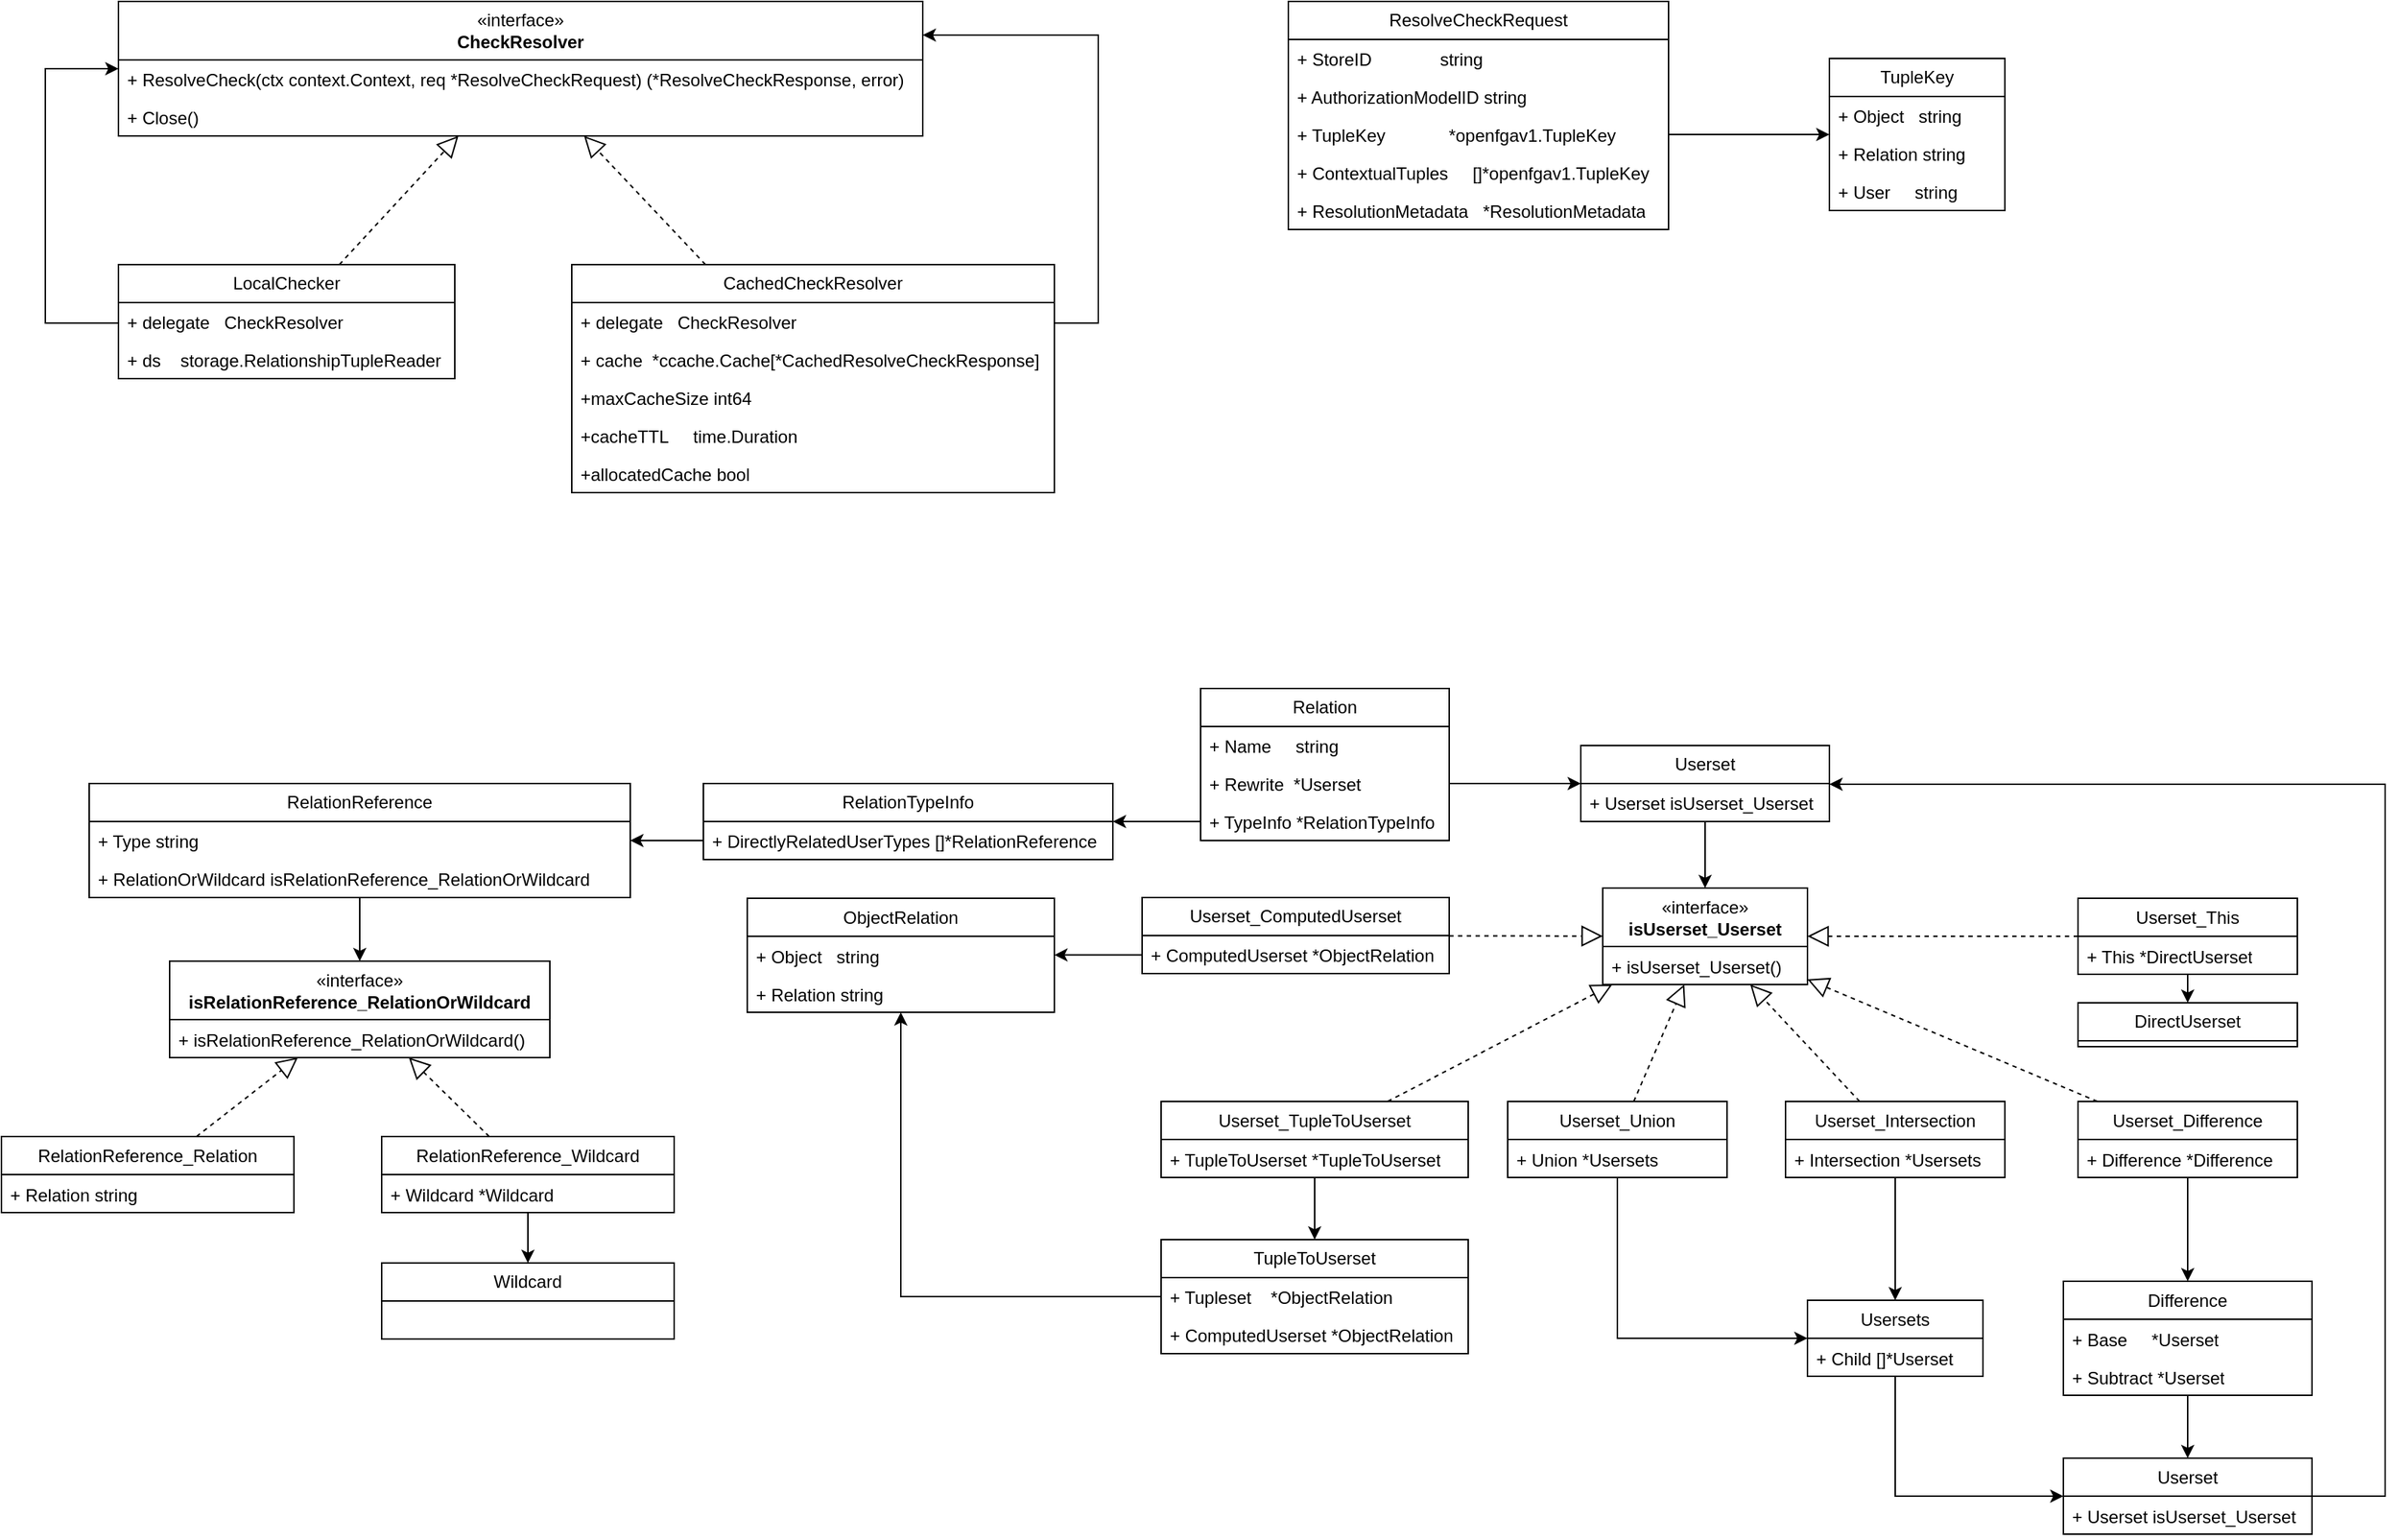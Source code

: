 <mxfile version="21.7.5" type="github">
  <diagram name="Page-1" id="kZ65POE5K6dgzyUbhQPx">
    <mxGraphModel dx="479" dy="837" grid="1" gridSize="10" guides="1" tooltips="1" connect="1" arrows="1" fold="1" page="1" pageScale="1" pageWidth="827" pageHeight="1169" math="0" shadow="0">
      <root>
        <mxCell id="0" />
        <mxCell id="1" parent="0" />
        <mxCell id="PHeh2I7yFkzRa-FVsE9Q-1" value="LocalChecker" style="swimlane;fontStyle=0;childLayout=stackLayout;horizontal=1;startSize=26;fillColor=none;horizontalStack=0;resizeParent=1;resizeParentMax=0;resizeLast=0;collapsible=1;marginBottom=0;whiteSpace=wrap;html=1;" parent="1" vertex="1">
          <mxGeometry x="920" y="390" width="230" height="78" as="geometry">
            <mxRectangle x="170" y="400" width="110" height="30" as="alternateBounds" />
          </mxGeometry>
        </mxCell>
        <mxCell id="PHeh2I7yFkzRa-FVsE9Q-2" value="+ delegate&amp;nbsp; &amp;nbsp;CheckResolver" style="text;strokeColor=none;fillColor=none;align=left;verticalAlign=top;spacingLeft=4;spacingRight=4;overflow=hidden;rotatable=0;points=[[0,0.5],[1,0.5]];portConstraint=eastwest;whiteSpace=wrap;html=1;" parent="PHeh2I7yFkzRa-FVsE9Q-1" vertex="1">
          <mxGeometry y="26" width="230" height="26" as="geometry" />
        </mxCell>
        <mxCell id="PHeh2I7yFkzRa-FVsE9Q-3" value="+ ds&amp;nbsp; &amp;nbsp; storage.RelationshipTupleReader" style="text;strokeColor=none;fillColor=none;align=left;verticalAlign=top;spacingLeft=4;spacingRight=4;overflow=hidden;rotatable=0;points=[[0,0.5],[1,0.5]];portConstraint=eastwest;whiteSpace=wrap;html=1;" parent="PHeh2I7yFkzRa-FVsE9Q-1" vertex="1">
          <mxGeometry y="52" width="230" height="26" as="geometry" />
        </mxCell>
        <mxCell id="PHeh2I7yFkzRa-FVsE9Q-6" value="&lt;div&gt;«interface»&lt;/div&gt;&lt;div&gt;&lt;b&gt;CheckResolver&lt;/b&gt;&lt;/div&gt;" style="swimlane;fontStyle=0;childLayout=stackLayout;horizontal=1;startSize=40;fillColor=none;horizontalStack=0;resizeParent=1;resizeParentMax=0;resizeLast=0;collapsible=1;marginBottom=0;whiteSpace=wrap;html=1;" parent="1" vertex="1">
          <mxGeometry x="920" y="210" width="550" height="92" as="geometry" />
        </mxCell>
        <mxCell id="PHeh2I7yFkzRa-FVsE9Q-7" value="+ ResolveCheck(ctx context.Context, req *ResolveCheckRequest) (*ResolveCheckResponse, error)" style="text;strokeColor=none;fillColor=none;align=left;verticalAlign=top;spacingLeft=4;spacingRight=4;overflow=hidden;rotatable=0;points=[[0,0.5],[1,0.5]];portConstraint=eastwest;whiteSpace=wrap;html=1;" parent="PHeh2I7yFkzRa-FVsE9Q-6" vertex="1">
          <mxGeometry y="40" width="550" height="26" as="geometry" />
        </mxCell>
        <mxCell id="PHeh2I7yFkzRa-FVsE9Q-10" value="+ Close()" style="text;strokeColor=none;fillColor=none;align=left;verticalAlign=top;spacingLeft=4;spacingRight=4;overflow=hidden;rotatable=0;points=[[0,0.5],[1,0.5]];portConstraint=eastwest;whiteSpace=wrap;html=1;" parent="PHeh2I7yFkzRa-FVsE9Q-6" vertex="1">
          <mxGeometry y="66" width="550" height="26" as="geometry" />
        </mxCell>
        <mxCell id="PHeh2I7yFkzRa-FVsE9Q-11" style="rounded=0;orthogonalLoop=1;jettySize=auto;html=1;edgeStyle=orthogonalEdgeStyle;" parent="1" source="PHeh2I7yFkzRa-FVsE9Q-2" target="PHeh2I7yFkzRa-FVsE9Q-6" edge="1">
          <mxGeometry relative="1" as="geometry">
            <Array as="points">
              <mxPoint x="870" y="430" />
              <mxPoint x="870" y="256" />
            </Array>
          </mxGeometry>
        </mxCell>
        <mxCell id="PHeh2I7yFkzRa-FVsE9Q-12" value="" style="endArrow=block;dashed=1;endFill=0;endSize=12;html=1;rounded=0;labelBackgroundColor=default;strokeColor=default;fontFamily=Helvetica;fontSize=11;fontColor=default;shape=connector;" parent="1" source="PHeh2I7yFkzRa-FVsE9Q-1" target="PHeh2I7yFkzRa-FVsE9Q-6" edge="1">
          <mxGeometry width="160" relative="1" as="geometry">
            <mxPoint x="1000" y="540" as="sourcePoint" />
            <mxPoint x="1160" y="540" as="targetPoint" />
          </mxGeometry>
        </mxCell>
        <mxCell id="PHeh2I7yFkzRa-FVsE9Q-13" value="CachedCheckResolver" style="swimlane;fontStyle=0;childLayout=stackLayout;horizontal=1;startSize=26;fillColor=none;horizontalStack=0;resizeParent=1;resizeParentMax=0;resizeLast=0;collapsible=1;marginBottom=0;whiteSpace=wrap;html=1;" parent="1" vertex="1">
          <mxGeometry x="1230" y="390" width="330" height="156" as="geometry">
            <mxRectangle x="170" y="400" width="110" height="30" as="alternateBounds" />
          </mxGeometry>
        </mxCell>
        <mxCell id="PHeh2I7yFkzRa-FVsE9Q-14" value="+ delegate&amp;nbsp; &amp;nbsp;CheckResolver" style="text;strokeColor=none;fillColor=none;align=left;verticalAlign=top;spacingLeft=4;spacingRight=4;overflow=hidden;rotatable=0;points=[[0,0.5],[1,0.5]];portConstraint=eastwest;whiteSpace=wrap;html=1;" parent="PHeh2I7yFkzRa-FVsE9Q-13" vertex="1">
          <mxGeometry y="26" width="330" height="26" as="geometry" />
        </mxCell>
        <mxCell id="PHeh2I7yFkzRa-FVsE9Q-15" value="+ cache&amp;nbsp; *ccache.Cache[*CachedResolveCheckResponse]" style="text;strokeColor=none;fillColor=none;align=left;verticalAlign=top;spacingLeft=4;spacingRight=4;overflow=hidden;rotatable=0;points=[[0,0.5],[1,0.5]];portConstraint=eastwest;whiteSpace=wrap;html=1;" parent="PHeh2I7yFkzRa-FVsE9Q-13" vertex="1">
          <mxGeometry y="52" width="330" height="26" as="geometry" />
        </mxCell>
        <mxCell id="PHeh2I7yFkzRa-FVsE9Q-16" value="+maxCacheSize int64" style="text;strokeColor=none;fillColor=none;align=left;verticalAlign=top;spacingLeft=4;spacingRight=4;overflow=hidden;rotatable=0;points=[[0,0.5],[1,0.5]];portConstraint=eastwest;whiteSpace=wrap;html=1;" parent="PHeh2I7yFkzRa-FVsE9Q-13" vertex="1">
          <mxGeometry y="78" width="330" height="26" as="geometry" />
        </mxCell>
        <mxCell id="PHeh2I7yFkzRa-FVsE9Q-18" value="+cacheTTL&amp;nbsp; &amp;nbsp; &amp;nbsp;time.Duration" style="text;strokeColor=none;fillColor=none;align=left;verticalAlign=top;spacingLeft=4;spacingRight=4;overflow=hidden;rotatable=0;points=[[0,0.5],[1,0.5]];portConstraint=eastwest;whiteSpace=wrap;html=1;" parent="PHeh2I7yFkzRa-FVsE9Q-13" vertex="1">
          <mxGeometry y="104" width="330" height="26" as="geometry" />
        </mxCell>
        <mxCell id="PHeh2I7yFkzRa-FVsE9Q-19" value="+allocatedCache bool" style="text;strokeColor=none;fillColor=none;align=left;verticalAlign=top;spacingLeft=4;spacingRight=4;overflow=hidden;rotatable=0;points=[[0,0.5],[1,0.5]];portConstraint=eastwest;whiteSpace=wrap;html=1;" parent="PHeh2I7yFkzRa-FVsE9Q-13" vertex="1">
          <mxGeometry y="130" width="330" height="26" as="geometry" />
        </mxCell>
        <mxCell id="PHeh2I7yFkzRa-FVsE9Q-20" value="ResolveCheckRequest" style="swimlane;fontStyle=0;childLayout=stackLayout;horizontal=1;startSize=26;fillColor=none;horizontalStack=0;resizeParent=1;resizeParentMax=0;resizeLast=0;collapsible=1;marginBottom=0;whiteSpace=wrap;html=1;" parent="1" vertex="1">
          <mxGeometry x="1720" y="210" width="260" height="156" as="geometry">
            <mxRectangle x="170" y="400" width="110" height="30" as="alternateBounds" />
          </mxGeometry>
        </mxCell>
        <mxCell id="PHeh2I7yFkzRa-FVsE9Q-21" value="+ StoreID&amp;nbsp; &amp;nbsp; &amp;nbsp; &amp;nbsp; &amp;nbsp; &amp;nbsp; &amp;nbsp; string" style="text;strokeColor=none;fillColor=none;align=left;verticalAlign=top;spacingLeft=4;spacingRight=4;overflow=hidden;rotatable=0;points=[[0,0.5],[1,0.5]];portConstraint=eastwest;whiteSpace=wrap;html=1;" parent="PHeh2I7yFkzRa-FVsE9Q-20" vertex="1">
          <mxGeometry y="26" width="260" height="26" as="geometry" />
        </mxCell>
        <mxCell id="PHeh2I7yFkzRa-FVsE9Q-22" value="+ AuthorizationModelID string" style="text;strokeColor=none;fillColor=none;align=left;verticalAlign=top;spacingLeft=4;spacingRight=4;overflow=hidden;rotatable=0;points=[[0,0.5],[1,0.5]];portConstraint=eastwest;whiteSpace=wrap;html=1;" parent="PHeh2I7yFkzRa-FVsE9Q-20" vertex="1">
          <mxGeometry y="52" width="260" height="26" as="geometry" />
        </mxCell>
        <mxCell id="PHeh2I7yFkzRa-FVsE9Q-23" value="+ TupleKey&amp;nbsp; &amp;nbsp; &amp;nbsp; &amp;nbsp; &amp;nbsp; &amp;nbsp; &amp;nbsp;*openfgav1.TupleKey" style="text;strokeColor=none;fillColor=none;align=left;verticalAlign=top;spacingLeft=4;spacingRight=4;overflow=hidden;rotatable=0;points=[[0,0.5],[1,0.5]];portConstraint=eastwest;whiteSpace=wrap;html=1;" parent="PHeh2I7yFkzRa-FVsE9Q-20" vertex="1">
          <mxGeometry y="78" width="260" height="26" as="geometry" />
        </mxCell>
        <mxCell id="PHeh2I7yFkzRa-FVsE9Q-24" value="+&amp;nbsp;ContextualTuples&amp;nbsp; &amp;nbsp; &amp;nbsp;[]*openfgav1.TupleKey" style="text;strokeColor=none;fillColor=none;align=left;verticalAlign=top;spacingLeft=4;spacingRight=4;overflow=hidden;rotatable=0;points=[[0,0.5],[1,0.5]];portConstraint=eastwest;whiteSpace=wrap;html=1;" parent="PHeh2I7yFkzRa-FVsE9Q-20" vertex="1">
          <mxGeometry y="104" width="260" height="26" as="geometry" />
        </mxCell>
        <mxCell id="PHeh2I7yFkzRa-FVsE9Q-25" value="+&amp;nbsp;ResolutionMetadata&amp;nbsp; &amp;nbsp;*ResolutionMetadata" style="text;strokeColor=none;fillColor=none;align=left;verticalAlign=top;spacingLeft=4;spacingRight=4;overflow=hidden;rotatable=0;points=[[0,0.5],[1,0.5]];portConstraint=eastwest;whiteSpace=wrap;html=1;" parent="PHeh2I7yFkzRa-FVsE9Q-20" vertex="1">
          <mxGeometry y="130" width="260" height="26" as="geometry" />
        </mxCell>
        <mxCell id="PHeh2I7yFkzRa-FVsE9Q-26" value="TupleKey" style="swimlane;fontStyle=0;childLayout=stackLayout;horizontal=1;startSize=26;fillColor=none;horizontalStack=0;resizeParent=1;resizeParentMax=0;resizeLast=0;collapsible=1;marginBottom=0;whiteSpace=wrap;html=1;" parent="1" vertex="1">
          <mxGeometry x="2090" y="249" width="120" height="104" as="geometry">
            <mxRectangle x="170" y="400" width="110" height="30" as="alternateBounds" />
          </mxGeometry>
        </mxCell>
        <mxCell id="PHeh2I7yFkzRa-FVsE9Q-27" value="+ Object&amp;nbsp; &amp;nbsp;string" style="text;strokeColor=none;fillColor=none;align=left;verticalAlign=top;spacingLeft=4;spacingRight=4;overflow=hidden;rotatable=0;points=[[0,0.5],[1,0.5]];portConstraint=eastwest;whiteSpace=wrap;html=1;" parent="PHeh2I7yFkzRa-FVsE9Q-26" vertex="1">
          <mxGeometry y="26" width="120" height="26" as="geometry" />
        </mxCell>
        <mxCell id="PHeh2I7yFkzRa-FVsE9Q-28" value="+ Relation string" style="text;strokeColor=none;fillColor=none;align=left;verticalAlign=top;spacingLeft=4;spacingRight=4;overflow=hidden;rotatable=0;points=[[0,0.5],[1,0.5]];portConstraint=eastwest;whiteSpace=wrap;html=1;" parent="PHeh2I7yFkzRa-FVsE9Q-26" vertex="1">
          <mxGeometry y="52" width="120" height="26" as="geometry" />
        </mxCell>
        <mxCell id="PHeh2I7yFkzRa-FVsE9Q-29" value="+ User&amp;nbsp; &amp;nbsp; &amp;nbsp;string" style="text;strokeColor=none;fillColor=none;align=left;verticalAlign=top;spacingLeft=4;spacingRight=4;overflow=hidden;rotatable=0;points=[[0,0.5],[1,0.5]];portConstraint=eastwest;whiteSpace=wrap;html=1;" parent="PHeh2I7yFkzRa-FVsE9Q-26" vertex="1">
          <mxGeometry y="78" width="120" height="26" as="geometry" />
        </mxCell>
        <mxCell id="PHeh2I7yFkzRa-FVsE9Q-32" style="edgeStyle=none;shape=connector;rounded=0;orthogonalLoop=1;jettySize=auto;html=1;labelBackgroundColor=default;strokeColor=default;fontFamily=Helvetica;fontSize=11;fontColor=default;endArrow=classic;" parent="1" source="PHeh2I7yFkzRa-FVsE9Q-23" target="PHeh2I7yFkzRa-FVsE9Q-26" edge="1">
          <mxGeometry relative="1" as="geometry" />
        </mxCell>
        <mxCell id="PHeh2I7yFkzRa-FVsE9Q-33" value="" style="endArrow=block;dashed=1;endFill=0;endSize=12;html=1;rounded=0;labelBackgroundColor=default;strokeColor=default;fontFamily=Helvetica;fontSize=11;fontColor=default;shape=connector;" parent="1" source="PHeh2I7yFkzRa-FVsE9Q-13" target="PHeh2I7yFkzRa-FVsE9Q-6" edge="1">
          <mxGeometry width="160" relative="1" as="geometry">
            <mxPoint x="1205" y="400" as="sourcePoint" />
            <mxPoint x="1205" y="312" as="targetPoint" />
          </mxGeometry>
        </mxCell>
        <mxCell id="PHeh2I7yFkzRa-FVsE9Q-34" style="rounded=0;orthogonalLoop=1;jettySize=auto;html=1;entryX=1;entryY=0.25;entryDx=0;entryDy=0;edgeStyle=orthogonalEdgeStyle;" parent="1" source="PHeh2I7yFkzRa-FVsE9Q-14" target="PHeh2I7yFkzRa-FVsE9Q-6" edge="1">
          <mxGeometry relative="1" as="geometry">
            <mxPoint x="930" y="440" as="sourcePoint" />
            <mxPoint x="930" y="266" as="targetPoint" />
            <Array as="points">
              <mxPoint x="1590" y="430" />
              <mxPoint x="1590" y="233" />
            </Array>
          </mxGeometry>
        </mxCell>
        <mxCell id="PHeh2I7yFkzRa-FVsE9Q-35" value="Relation" style="swimlane;fontStyle=0;childLayout=stackLayout;horizontal=1;startSize=26;fillColor=none;horizontalStack=0;resizeParent=1;resizeParentMax=0;resizeLast=0;collapsible=1;marginBottom=0;whiteSpace=wrap;html=1;" parent="1" vertex="1">
          <mxGeometry x="1660" y="680" width="170" height="104" as="geometry">
            <mxRectangle x="170" y="400" width="110" height="30" as="alternateBounds" />
          </mxGeometry>
        </mxCell>
        <mxCell id="PHeh2I7yFkzRa-FVsE9Q-36" value="+ Name&amp;nbsp; &amp;nbsp; &amp;nbsp;string" style="text;strokeColor=none;fillColor=none;align=left;verticalAlign=top;spacingLeft=4;spacingRight=4;overflow=hidden;rotatable=0;points=[[0,0.5],[1,0.5]];portConstraint=eastwest;whiteSpace=wrap;html=1;" parent="PHeh2I7yFkzRa-FVsE9Q-35" vertex="1">
          <mxGeometry y="26" width="170" height="26" as="geometry" />
        </mxCell>
        <mxCell id="PHeh2I7yFkzRa-FVsE9Q-37" value="+ Rewrite&amp;nbsp; *Userset" style="text;strokeColor=none;fillColor=none;align=left;verticalAlign=top;spacingLeft=4;spacingRight=4;overflow=hidden;rotatable=0;points=[[0,0.5],[1,0.5]];portConstraint=eastwest;whiteSpace=wrap;html=1;" parent="PHeh2I7yFkzRa-FVsE9Q-35" vertex="1">
          <mxGeometry y="52" width="170" height="26" as="geometry" />
        </mxCell>
        <mxCell id="PHeh2I7yFkzRa-FVsE9Q-38" value="+ TypeInfo *RelationTypeInfo" style="text;strokeColor=none;fillColor=none;align=left;verticalAlign=top;spacingLeft=4;spacingRight=4;overflow=hidden;rotatable=0;points=[[0,0.5],[1,0.5]];portConstraint=eastwest;whiteSpace=wrap;html=1;" parent="PHeh2I7yFkzRa-FVsE9Q-35" vertex="1">
          <mxGeometry y="78" width="170" height="26" as="geometry" />
        </mxCell>
        <mxCell id="PHeh2I7yFkzRa-FVsE9Q-41" value="Userset" style="swimlane;fontStyle=0;childLayout=stackLayout;horizontal=1;startSize=26;fillColor=none;horizontalStack=0;resizeParent=1;resizeParentMax=0;resizeLast=0;collapsible=1;marginBottom=0;whiteSpace=wrap;html=1;" parent="1" vertex="1">
          <mxGeometry x="1920" y="719" width="170" height="52" as="geometry">
            <mxRectangle x="170" y="400" width="110" height="30" as="alternateBounds" />
          </mxGeometry>
        </mxCell>
        <mxCell id="PHeh2I7yFkzRa-FVsE9Q-42" value="+ Userset isUserset_Userset" style="text;strokeColor=none;fillColor=none;align=left;verticalAlign=top;spacingLeft=4;spacingRight=4;overflow=hidden;rotatable=0;points=[[0,0.5],[1,0.5]];portConstraint=eastwest;whiteSpace=wrap;html=1;" parent="PHeh2I7yFkzRa-FVsE9Q-41" vertex="1">
          <mxGeometry y="26" width="170" height="26" as="geometry" />
        </mxCell>
        <mxCell id="PHeh2I7yFkzRa-FVsE9Q-45" value="&lt;div&gt;«interface»&lt;/div&gt;&lt;div&gt;&lt;b&gt;isUserset_Userset&lt;/b&gt;&lt;br&gt;&lt;/div&gt;" style="swimlane;fontStyle=0;childLayout=stackLayout;horizontal=1;startSize=40;fillColor=none;horizontalStack=0;resizeParent=1;resizeParentMax=0;resizeLast=0;collapsible=1;marginBottom=0;whiteSpace=wrap;html=1;" parent="1" vertex="1">
          <mxGeometry x="1935" y="816.5" width="140" height="66" as="geometry" />
        </mxCell>
        <mxCell id="PHeh2I7yFkzRa-FVsE9Q-46" value="+ isUserset_Userset()" style="text;strokeColor=none;fillColor=none;align=left;verticalAlign=top;spacingLeft=4;spacingRight=4;overflow=hidden;rotatable=0;points=[[0,0.5],[1,0.5]];portConstraint=eastwest;whiteSpace=wrap;html=1;" parent="PHeh2I7yFkzRa-FVsE9Q-45" vertex="1">
          <mxGeometry y="40" width="140" height="26" as="geometry" />
        </mxCell>
        <mxCell id="PHeh2I7yFkzRa-FVsE9Q-48" style="edgeStyle=none;shape=connector;rounded=0;orthogonalLoop=1;jettySize=auto;html=1;labelBackgroundColor=default;strokeColor=default;fontFamily=Helvetica;fontSize=11;fontColor=default;endArrow=classic;" parent="1" source="PHeh2I7yFkzRa-FVsE9Q-42" target="PHeh2I7yFkzRa-FVsE9Q-45" edge="1">
          <mxGeometry relative="1" as="geometry" />
        </mxCell>
        <mxCell id="PHeh2I7yFkzRa-FVsE9Q-49" value="RelationTypeInfo" style="swimlane;fontStyle=0;childLayout=stackLayout;horizontal=1;startSize=26;fillColor=none;horizontalStack=0;resizeParent=1;resizeParentMax=0;resizeLast=0;collapsible=1;marginBottom=0;whiteSpace=wrap;html=1;" parent="1" vertex="1">
          <mxGeometry x="1320" y="745" width="280" height="52" as="geometry">
            <mxRectangle x="170" y="400" width="110" height="30" as="alternateBounds" />
          </mxGeometry>
        </mxCell>
        <mxCell id="PHeh2I7yFkzRa-FVsE9Q-50" value="+ DirectlyRelatedUserTypes []*RelationReference" style="text;strokeColor=none;fillColor=none;align=left;verticalAlign=top;spacingLeft=4;spacingRight=4;overflow=hidden;rotatable=0;points=[[0,0.5],[1,0.5]];portConstraint=eastwest;whiteSpace=wrap;html=1;" parent="PHeh2I7yFkzRa-FVsE9Q-49" vertex="1">
          <mxGeometry y="26" width="280" height="26" as="geometry" />
        </mxCell>
        <mxCell id="PHeh2I7yFkzRa-FVsE9Q-54" style="edgeStyle=none;shape=connector;rounded=0;orthogonalLoop=1;jettySize=auto;html=1;labelBackgroundColor=default;strokeColor=default;fontFamily=Helvetica;fontSize=11;fontColor=default;endArrow=classic;" parent="1" source="PHeh2I7yFkzRa-FVsE9Q-38" target="PHeh2I7yFkzRa-FVsE9Q-49" edge="1">
          <mxGeometry relative="1" as="geometry" />
        </mxCell>
        <mxCell id="PHeh2I7yFkzRa-FVsE9Q-55" style="edgeStyle=none;shape=connector;rounded=0;orthogonalLoop=1;jettySize=auto;html=1;labelBackgroundColor=default;strokeColor=default;fontFamily=Helvetica;fontSize=11;fontColor=default;endArrow=classic;" parent="1" source="PHeh2I7yFkzRa-FVsE9Q-37" target="PHeh2I7yFkzRa-FVsE9Q-41" edge="1">
          <mxGeometry relative="1" as="geometry" />
        </mxCell>
        <mxCell id="PHeh2I7yFkzRa-FVsE9Q-56" value="RelationReference" style="swimlane;fontStyle=0;childLayout=stackLayout;horizontal=1;startSize=26;fillColor=none;horizontalStack=0;resizeParent=1;resizeParentMax=0;resizeLast=0;collapsible=1;marginBottom=0;whiteSpace=wrap;html=1;" parent="1" vertex="1">
          <mxGeometry x="900" y="745" width="370" height="78" as="geometry">
            <mxRectangle x="170" y="400" width="110" height="30" as="alternateBounds" />
          </mxGeometry>
        </mxCell>
        <mxCell id="PHeh2I7yFkzRa-FVsE9Q-57" value="+ Type string" style="text;strokeColor=none;fillColor=none;align=left;verticalAlign=top;spacingLeft=4;spacingRight=4;overflow=hidden;rotatable=0;points=[[0,0.5],[1,0.5]];portConstraint=eastwest;whiteSpace=wrap;html=1;" parent="PHeh2I7yFkzRa-FVsE9Q-56" vertex="1">
          <mxGeometry y="26" width="370" height="26" as="geometry" />
        </mxCell>
        <mxCell id="PHeh2I7yFkzRa-FVsE9Q-59" value="+ RelationOrWildcard isRelationReference_RelationOrWildcard" style="text;strokeColor=none;fillColor=none;align=left;verticalAlign=top;spacingLeft=4;spacingRight=4;overflow=hidden;rotatable=0;points=[[0,0.5],[1,0.5]];portConstraint=eastwest;whiteSpace=wrap;html=1;" parent="PHeh2I7yFkzRa-FVsE9Q-56" vertex="1">
          <mxGeometry y="52" width="370" height="26" as="geometry" />
        </mxCell>
        <mxCell id="PHeh2I7yFkzRa-FVsE9Q-58" style="edgeStyle=none;shape=connector;rounded=0;orthogonalLoop=1;jettySize=auto;html=1;labelBackgroundColor=default;strokeColor=default;fontFamily=Helvetica;fontSize=11;fontColor=default;endArrow=classic;" parent="1" source="PHeh2I7yFkzRa-FVsE9Q-50" target="PHeh2I7yFkzRa-FVsE9Q-56" edge="1">
          <mxGeometry relative="1" as="geometry">
            <mxPoint x="1315" y="783.068" as="sourcePoint" />
          </mxGeometry>
        </mxCell>
        <mxCell id="PHeh2I7yFkzRa-FVsE9Q-60" value="&lt;div&gt;«interface»&lt;/div&gt;&lt;div&gt;&lt;b&gt;isRelationReference_RelationOrWildcard&lt;/b&gt;&lt;br&gt;&lt;/div&gt;" style="swimlane;fontStyle=0;childLayout=stackLayout;horizontal=1;startSize=40;fillColor=none;horizontalStack=0;resizeParent=1;resizeParentMax=0;resizeLast=0;collapsible=1;marginBottom=0;whiteSpace=wrap;html=1;" parent="1" vertex="1">
          <mxGeometry x="955" y="866.5" width="260" height="66" as="geometry" />
        </mxCell>
        <mxCell id="PHeh2I7yFkzRa-FVsE9Q-61" value="+ isRelationReference_RelationOrWildcard()" style="text;strokeColor=none;fillColor=none;align=left;verticalAlign=top;spacingLeft=4;spacingRight=4;overflow=hidden;rotatable=0;points=[[0,0.5],[1,0.5]];portConstraint=eastwest;whiteSpace=wrap;html=1;" parent="PHeh2I7yFkzRa-FVsE9Q-60" vertex="1">
          <mxGeometry y="40" width="260" height="26" as="geometry" />
        </mxCell>
        <mxCell id="PHeh2I7yFkzRa-FVsE9Q-62" style="edgeStyle=none;shape=connector;rounded=0;orthogonalLoop=1;jettySize=auto;html=1;labelBackgroundColor=default;strokeColor=default;fontFamily=Helvetica;fontSize=11;fontColor=default;endArrow=classic;" parent="1" source="PHeh2I7yFkzRa-FVsE9Q-59" target="PHeh2I7yFkzRa-FVsE9Q-60" edge="1">
          <mxGeometry relative="1" as="geometry" />
        </mxCell>
        <mxCell id="PHeh2I7yFkzRa-FVsE9Q-63" value="RelationReference_Relation" style="swimlane;fontStyle=0;childLayout=stackLayout;horizontal=1;startSize=26;fillColor=none;horizontalStack=0;resizeParent=1;resizeParentMax=0;resizeLast=0;collapsible=1;marginBottom=0;whiteSpace=wrap;html=1;" parent="1" vertex="1">
          <mxGeometry x="840" y="986.5" width="200" height="52" as="geometry">
            <mxRectangle x="170" y="400" width="110" height="30" as="alternateBounds" />
          </mxGeometry>
        </mxCell>
        <mxCell id="PHeh2I7yFkzRa-FVsE9Q-64" value="+ Relation string" style="text;strokeColor=none;fillColor=none;align=left;verticalAlign=top;spacingLeft=4;spacingRight=4;overflow=hidden;rotatable=0;points=[[0,0.5],[1,0.5]];portConstraint=eastwest;whiteSpace=wrap;html=1;" parent="PHeh2I7yFkzRa-FVsE9Q-63" vertex="1">
          <mxGeometry y="26" width="200" height="26" as="geometry" />
        </mxCell>
        <mxCell id="PHeh2I7yFkzRa-FVsE9Q-65" value="RelationReference_Wildcard" style="swimlane;fontStyle=0;childLayout=stackLayout;horizontal=1;startSize=26;fillColor=none;horizontalStack=0;resizeParent=1;resizeParentMax=0;resizeLast=0;collapsible=1;marginBottom=0;whiteSpace=wrap;html=1;" parent="1" vertex="1">
          <mxGeometry x="1100" y="986.5" width="200" height="52" as="geometry">
            <mxRectangle x="170" y="400" width="110" height="30" as="alternateBounds" />
          </mxGeometry>
        </mxCell>
        <mxCell id="PHeh2I7yFkzRa-FVsE9Q-66" value="+ Wildcard *Wildcard" style="text;strokeColor=none;fillColor=none;align=left;verticalAlign=top;spacingLeft=4;spacingRight=4;overflow=hidden;rotatable=0;points=[[0,0.5],[1,0.5]];portConstraint=eastwest;whiteSpace=wrap;html=1;" parent="PHeh2I7yFkzRa-FVsE9Q-65" vertex="1">
          <mxGeometry y="26" width="200" height="26" as="geometry" />
        </mxCell>
        <mxCell id="PHeh2I7yFkzRa-FVsE9Q-67" value="" style="endArrow=block;dashed=1;endFill=0;endSize=12;html=1;rounded=0;labelBackgroundColor=default;strokeColor=default;fontFamily=Helvetica;fontSize=11;fontColor=default;shape=connector;" parent="1" source="PHeh2I7yFkzRa-FVsE9Q-65" target="PHeh2I7yFkzRa-FVsE9Q-60" edge="1">
          <mxGeometry width="160" relative="1" as="geometry">
            <mxPoint x="798" y="1033" as="sourcePoint" />
            <mxPoint x="715" y="945" as="targetPoint" />
          </mxGeometry>
        </mxCell>
        <mxCell id="PHeh2I7yFkzRa-FVsE9Q-68" value="" style="endArrow=block;dashed=1;endFill=0;endSize=12;html=1;rounded=0;labelBackgroundColor=default;strokeColor=default;fontFamily=Helvetica;fontSize=11;fontColor=default;shape=connector;" parent="1" source="PHeh2I7yFkzRa-FVsE9Q-63" target="PHeh2I7yFkzRa-FVsE9Q-60" edge="1">
          <mxGeometry width="160" relative="1" as="geometry">
            <mxPoint x="808" y="1043" as="sourcePoint" />
            <mxPoint x="725" y="955" as="targetPoint" />
          </mxGeometry>
        </mxCell>
        <mxCell id="PHeh2I7yFkzRa-FVsE9Q-69" value="Wildcard" style="swimlane;fontStyle=0;childLayout=stackLayout;horizontal=1;startSize=26;fillColor=none;horizontalStack=0;resizeParent=1;resizeParentMax=0;resizeLast=0;collapsible=1;marginBottom=0;whiteSpace=wrap;html=1;" parent="1" vertex="1">
          <mxGeometry x="1100" y="1073" width="200" height="52" as="geometry">
            <mxRectangle x="170" y="400" width="110" height="30" as="alternateBounds" />
          </mxGeometry>
        </mxCell>
        <mxCell id="PHeh2I7yFkzRa-FVsE9Q-71" style="edgeStyle=none;shape=connector;rounded=0;orthogonalLoop=1;jettySize=auto;html=1;labelBackgroundColor=default;strokeColor=default;fontFamily=Helvetica;fontSize=11;fontColor=default;endArrow=classic;" parent="1" source="PHeh2I7yFkzRa-FVsE9Q-66" target="PHeh2I7yFkzRa-FVsE9Q-69" edge="1">
          <mxGeometry relative="1" as="geometry" />
        </mxCell>
        <mxCell id="PHeh2I7yFkzRa-FVsE9Q-72" value="Userset_ComputedUserset" style="swimlane;fontStyle=0;childLayout=stackLayout;horizontal=1;startSize=26;fillColor=none;horizontalStack=0;resizeParent=1;resizeParentMax=0;resizeLast=0;collapsible=1;marginBottom=0;whiteSpace=wrap;html=1;" parent="1" vertex="1">
          <mxGeometry x="1620" y="823" width="210" height="52" as="geometry">
            <mxRectangle x="170" y="400" width="110" height="30" as="alternateBounds" />
          </mxGeometry>
        </mxCell>
        <mxCell id="PHeh2I7yFkzRa-FVsE9Q-73" value="+ ComputedUserset *ObjectRelation" style="text;strokeColor=none;fillColor=none;align=left;verticalAlign=top;spacingLeft=4;spacingRight=4;overflow=hidden;rotatable=0;points=[[0,0.5],[1,0.5]];portConstraint=eastwest;whiteSpace=wrap;html=1;" parent="PHeh2I7yFkzRa-FVsE9Q-72" vertex="1">
          <mxGeometry y="26" width="210" height="26" as="geometry" />
        </mxCell>
        <mxCell id="PHeh2I7yFkzRa-FVsE9Q-74" value="Userset_TupleToUserset" style="swimlane;fontStyle=0;childLayout=stackLayout;horizontal=1;startSize=26;fillColor=none;horizontalStack=0;resizeParent=1;resizeParentMax=0;resizeLast=0;collapsible=1;marginBottom=0;whiteSpace=wrap;html=1;" parent="1" vertex="1">
          <mxGeometry x="1633" y="962.5" width="210" height="52" as="geometry">
            <mxRectangle x="170" y="400" width="110" height="30" as="alternateBounds" />
          </mxGeometry>
        </mxCell>
        <mxCell id="PHeh2I7yFkzRa-FVsE9Q-75" value="+ TupleToUserset *TupleToUserset" style="text;strokeColor=none;fillColor=none;align=left;verticalAlign=top;spacingLeft=4;spacingRight=4;overflow=hidden;rotatable=0;points=[[0,0.5],[1,0.5]];portConstraint=eastwest;whiteSpace=wrap;html=1;" parent="PHeh2I7yFkzRa-FVsE9Q-74" vertex="1">
          <mxGeometry y="26" width="210" height="26" as="geometry" />
        </mxCell>
        <mxCell id="PHeh2I7yFkzRa-FVsE9Q-76" value="Userset_Union" style="swimlane;fontStyle=0;childLayout=stackLayout;horizontal=1;startSize=26;fillColor=none;horizontalStack=0;resizeParent=1;resizeParentMax=0;resizeLast=0;collapsible=1;marginBottom=0;whiteSpace=wrap;html=1;" parent="1" vertex="1">
          <mxGeometry x="1870" y="962.5" width="150" height="52" as="geometry">
            <mxRectangle x="170" y="400" width="110" height="30" as="alternateBounds" />
          </mxGeometry>
        </mxCell>
        <mxCell id="PHeh2I7yFkzRa-FVsE9Q-77" value="+ Union *Usersets" style="text;strokeColor=none;fillColor=none;align=left;verticalAlign=top;spacingLeft=4;spacingRight=4;overflow=hidden;rotatable=0;points=[[0,0.5],[1,0.5]];portConstraint=eastwest;whiteSpace=wrap;html=1;" parent="PHeh2I7yFkzRa-FVsE9Q-76" vertex="1">
          <mxGeometry y="26" width="150" height="26" as="geometry" />
        </mxCell>
        <mxCell id="PHeh2I7yFkzRa-FVsE9Q-78" value="Userset_Intersection" style="swimlane;fontStyle=0;childLayout=stackLayout;horizontal=1;startSize=26;fillColor=none;horizontalStack=0;resizeParent=1;resizeParentMax=0;resizeLast=0;collapsible=1;marginBottom=0;whiteSpace=wrap;html=1;" parent="1" vertex="1">
          <mxGeometry x="2060" y="962.5" width="150" height="52" as="geometry">
            <mxRectangle x="170" y="400" width="110" height="30" as="alternateBounds" />
          </mxGeometry>
        </mxCell>
        <mxCell id="PHeh2I7yFkzRa-FVsE9Q-79" value="+ Intersection *Usersets" style="text;strokeColor=none;fillColor=none;align=left;verticalAlign=top;spacingLeft=4;spacingRight=4;overflow=hidden;rotatable=0;points=[[0,0.5],[1,0.5]];portConstraint=eastwest;whiteSpace=wrap;html=1;" parent="PHeh2I7yFkzRa-FVsE9Q-78" vertex="1">
          <mxGeometry y="26" width="150" height="26" as="geometry" />
        </mxCell>
        <mxCell id="PHeh2I7yFkzRa-FVsE9Q-80" value="Userset_Difference" style="swimlane;fontStyle=0;childLayout=stackLayout;horizontal=1;startSize=26;fillColor=none;horizontalStack=0;resizeParent=1;resizeParentMax=0;resizeLast=0;collapsible=1;marginBottom=0;whiteSpace=wrap;html=1;" parent="1" vertex="1">
          <mxGeometry x="2260" y="962.5" width="150" height="52" as="geometry">
            <mxRectangle x="170" y="400" width="110" height="30" as="alternateBounds" />
          </mxGeometry>
        </mxCell>
        <mxCell id="PHeh2I7yFkzRa-FVsE9Q-81" value="+ Difference *Difference" style="text;strokeColor=none;fillColor=none;align=left;verticalAlign=top;spacingLeft=4;spacingRight=4;overflow=hidden;rotatable=0;points=[[0,0.5],[1,0.5]];portConstraint=eastwest;whiteSpace=wrap;html=1;" parent="PHeh2I7yFkzRa-FVsE9Q-80" vertex="1">
          <mxGeometry y="26" width="150" height="26" as="geometry" />
        </mxCell>
        <mxCell id="PHeh2I7yFkzRa-FVsE9Q-82" value="Userset_This" style="swimlane;fontStyle=0;childLayout=stackLayout;horizontal=1;startSize=26;fillColor=none;horizontalStack=0;resizeParent=1;resizeParentMax=0;resizeLast=0;collapsible=1;marginBottom=0;whiteSpace=wrap;html=1;" parent="1" vertex="1">
          <mxGeometry x="2260" y="823.5" width="150" height="52" as="geometry">
            <mxRectangle x="170" y="400" width="110" height="30" as="alternateBounds" />
          </mxGeometry>
        </mxCell>
        <mxCell id="PHeh2I7yFkzRa-FVsE9Q-83" value="+ This *DirectUserset" style="text;strokeColor=none;fillColor=none;align=left;verticalAlign=top;spacingLeft=4;spacingRight=4;overflow=hidden;rotatable=0;points=[[0,0.5],[1,0.5]];portConstraint=eastwest;whiteSpace=wrap;html=1;" parent="PHeh2I7yFkzRa-FVsE9Q-82" vertex="1">
          <mxGeometry y="26" width="150" height="26" as="geometry" />
        </mxCell>
        <mxCell id="PHeh2I7yFkzRa-FVsE9Q-84" value="" style="endArrow=block;dashed=1;endFill=0;endSize=12;html=1;rounded=0;labelBackgroundColor=default;strokeColor=default;fontFamily=Helvetica;fontSize=11;fontColor=default;shape=connector;" parent="1" source="PHeh2I7yFkzRa-FVsE9Q-72" target="PHeh2I7yFkzRa-FVsE9Q-45" edge="1">
          <mxGeometry width="160" relative="1" as="geometry">
            <mxPoint x="1182" y="1016.5" as="sourcePoint" />
            <mxPoint x="1135" y="972.5" as="targetPoint" />
          </mxGeometry>
        </mxCell>
        <mxCell id="PHeh2I7yFkzRa-FVsE9Q-85" value="" style="endArrow=block;dashed=1;endFill=0;endSize=12;html=1;rounded=0;labelBackgroundColor=default;strokeColor=default;fontFamily=Helvetica;fontSize=11;fontColor=default;shape=connector;" parent="1" source="PHeh2I7yFkzRa-FVsE9Q-74" target="PHeh2I7yFkzRa-FVsE9Q-45" edge="1">
          <mxGeometry width="160" relative="1" as="geometry">
            <mxPoint x="1592" y="972.5" as="sourcePoint" />
            <mxPoint x="1945" y="878.5" as="targetPoint" />
          </mxGeometry>
        </mxCell>
        <mxCell id="PHeh2I7yFkzRa-FVsE9Q-86" value="" style="endArrow=block;dashed=1;endFill=0;endSize=12;html=1;rounded=0;labelBackgroundColor=default;strokeColor=default;fontFamily=Helvetica;fontSize=11;fontColor=default;shape=connector;" parent="1" source="PHeh2I7yFkzRa-FVsE9Q-76" target="PHeh2I7yFkzRa-FVsE9Q-45" edge="1">
          <mxGeometry width="160" relative="1" as="geometry">
            <mxPoint x="1602" y="982.5" as="sourcePoint" />
            <mxPoint x="1955" y="888.5" as="targetPoint" />
          </mxGeometry>
        </mxCell>
        <mxCell id="PHeh2I7yFkzRa-FVsE9Q-87" value="" style="endArrow=block;dashed=1;endFill=0;endSize=12;html=1;rounded=0;labelBackgroundColor=default;strokeColor=default;fontFamily=Helvetica;fontSize=11;fontColor=default;shape=connector;" parent="1" source="PHeh2I7yFkzRa-FVsE9Q-78" target="PHeh2I7yFkzRa-FVsE9Q-45" edge="1">
          <mxGeometry width="160" relative="1" as="geometry">
            <mxPoint x="1612" y="992.5" as="sourcePoint" />
            <mxPoint x="1965" y="898.5" as="targetPoint" />
          </mxGeometry>
        </mxCell>
        <mxCell id="PHeh2I7yFkzRa-FVsE9Q-88" value="" style="endArrow=block;dashed=1;endFill=0;endSize=12;html=1;rounded=0;labelBackgroundColor=default;strokeColor=default;fontFamily=Helvetica;fontSize=11;fontColor=default;shape=connector;" parent="1" source="PHeh2I7yFkzRa-FVsE9Q-80" target="PHeh2I7yFkzRa-FVsE9Q-45" edge="1">
          <mxGeometry width="160" relative="1" as="geometry">
            <mxPoint x="1622" y="1002.5" as="sourcePoint" />
            <mxPoint x="1975" y="908.5" as="targetPoint" />
          </mxGeometry>
        </mxCell>
        <mxCell id="PHeh2I7yFkzRa-FVsE9Q-89" value="" style="endArrow=block;dashed=1;endFill=0;endSize=12;html=1;rounded=0;labelBackgroundColor=default;strokeColor=default;fontFamily=Helvetica;fontSize=11;fontColor=default;shape=connector;" parent="1" source="PHeh2I7yFkzRa-FVsE9Q-82" target="PHeh2I7yFkzRa-FVsE9Q-45" edge="1">
          <mxGeometry width="160" relative="1" as="geometry">
            <mxPoint x="1632" y="1012.5" as="sourcePoint" />
            <mxPoint x="1985" y="918.5" as="targetPoint" />
          </mxGeometry>
        </mxCell>
        <mxCell id="PHeh2I7yFkzRa-FVsE9Q-91" value="ObjectRelation" style="swimlane;fontStyle=0;childLayout=stackLayout;horizontal=1;startSize=26;fillColor=none;horizontalStack=0;resizeParent=1;resizeParentMax=0;resizeLast=0;collapsible=1;marginBottom=0;whiteSpace=wrap;html=1;" parent="1" vertex="1">
          <mxGeometry x="1350" y="823.5" width="210" height="78" as="geometry">
            <mxRectangle x="170" y="400" width="110" height="30" as="alternateBounds" />
          </mxGeometry>
        </mxCell>
        <mxCell id="PHeh2I7yFkzRa-FVsE9Q-94" value="+ Object&amp;nbsp; &amp;nbsp;string" style="text;strokeColor=none;fillColor=none;align=left;verticalAlign=top;spacingLeft=4;spacingRight=4;overflow=hidden;rotatable=0;points=[[0,0.5],[1,0.5]];portConstraint=eastwest;whiteSpace=wrap;html=1;" parent="PHeh2I7yFkzRa-FVsE9Q-91" vertex="1">
          <mxGeometry y="26" width="210" height="26" as="geometry" />
        </mxCell>
        <mxCell id="PHeh2I7yFkzRa-FVsE9Q-92" value="+ Relation string" style="text;strokeColor=none;fillColor=none;align=left;verticalAlign=top;spacingLeft=4;spacingRight=4;overflow=hidden;rotatable=0;points=[[0,0.5],[1,0.5]];portConstraint=eastwest;whiteSpace=wrap;html=1;" parent="PHeh2I7yFkzRa-FVsE9Q-91" vertex="1">
          <mxGeometry y="52" width="210" height="26" as="geometry" />
        </mxCell>
        <mxCell id="PHeh2I7yFkzRa-FVsE9Q-95" style="edgeStyle=none;shape=connector;rounded=0;orthogonalLoop=1;jettySize=auto;html=1;labelBackgroundColor=default;strokeColor=default;fontFamily=Helvetica;fontSize=11;fontColor=default;endArrow=classic;" parent="1" source="PHeh2I7yFkzRa-FVsE9Q-73" target="PHeh2I7yFkzRa-FVsE9Q-91" edge="1">
          <mxGeometry relative="1" as="geometry" />
        </mxCell>
        <mxCell id="PHeh2I7yFkzRa-FVsE9Q-96" value="TupleToUserset" style="swimlane;fontStyle=0;childLayout=stackLayout;horizontal=1;startSize=26;fillColor=none;horizontalStack=0;resizeParent=1;resizeParentMax=0;resizeLast=0;collapsible=1;marginBottom=0;whiteSpace=wrap;html=1;" parent="1" vertex="1">
          <mxGeometry x="1633" y="1057" width="210" height="78" as="geometry">
            <mxRectangle x="170" y="400" width="110" height="30" as="alternateBounds" />
          </mxGeometry>
        </mxCell>
        <mxCell id="PHeh2I7yFkzRa-FVsE9Q-97" value="+ Tupleset&amp;nbsp; &amp;nbsp; *ObjectRelation" style="text;strokeColor=none;fillColor=none;align=left;verticalAlign=top;spacingLeft=4;spacingRight=4;overflow=hidden;rotatable=0;points=[[0,0.5],[1,0.5]];portConstraint=eastwest;whiteSpace=wrap;html=1;" parent="PHeh2I7yFkzRa-FVsE9Q-96" vertex="1">
          <mxGeometry y="26" width="210" height="26" as="geometry" />
        </mxCell>
        <mxCell id="PHeh2I7yFkzRa-FVsE9Q-98" value="+ ComputedUserset *ObjectRelation" style="text;strokeColor=none;fillColor=none;align=left;verticalAlign=top;spacingLeft=4;spacingRight=4;overflow=hidden;rotatable=0;points=[[0,0.5],[1,0.5]];portConstraint=eastwest;whiteSpace=wrap;html=1;" parent="PHeh2I7yFkzRa-FVsE9Q-96" vertex="1">
          <mxGeometry y="52" width="210" height="26" as="geometry" />
        </mxCell>
        <mxCell id="PHeh2I7yFkzRa-FVsE9Q-99" style="edgeStyle=none;shape=connector;rounded=0;orthogonalLoop=1;jettySize=auto;html=1;labelBackgroundColor=default;strokeColor=default;fontFamily=Helvetica;fontSize=11;fontColor=default;endArrow=classic;" parent="1" source="PHeh2I7yFkzRa-FVsE9Q-75" target="PHeh2I7yFkzRa-FVsE9Q-96" edge="1">
          <mxGeometry relative="1" as="geometry" />
        </mxCell>
        <mxCell id="PHeh2I7yFkzRa-FVsE9Q-100" value="Usersets" style="swimlane;fontStyle=0;childLayout=stackLayout;horizontal=1;startSize=26;fillColor=none;horizontalStack=0;resizeParent=1;resizeParentMax=0;resizeLast=0;collapsible=1;marginBottom=0;whiteSpace=wrap;html=1;" parent="1" vertex="1">
          <mxGeometry x="2075" y="1098.5" width="120" height="52" as="geometry">
            <mxRectangle x="170" y="400" width="110" height="30" as="alternateBounds" />
          </mxGeometry>
        </mxCell>
        <mxCell id="PHeh2I7yFkzRa-FVsE9Q-101" value="+ Child []*Userset" style="text;strokeColor=none;fillColor=none;align=left;verticalAlign=top;spacingLeft=4;spacingRight=4;overflow=hidden;rotatable=0;points=[[0,0.5],[1,0.5]];portConstraint=eastwest;whiteSpace=wrap;html=1;" parent="PHeh2I7yFkzRa-FVsE9Q-100" vertex="1">
          <mxGeometry y="26" width="120" height="26" as="geometry" />
        </mxCell>
        <mxCell id="PHeh2I7yFkzRa-FVsE9Q-117" style="edgeStyle=orthogonalEdgeStyle;shape=connector;rounded=0;orthogonalLoop=1;jettySize=auto;html=1;labelBackgroundColor=default;strokeColor=default;fontFamily=Helvetica;fontSize=11;fontColor=default;endArrow=classic;" parent="1" source="PHeh2I7yFkzRa-FVsE9Q-103" target="PHeh2I7yFkzRa-FVsE9Q-41" edge="1">
          <mxGeometry relative="1" as="geometry">
            <Array as="points">
              <mxPoint x="2470" y="1232.5" />
              <mxPoint x="2470" y="745.5" />
            </Array>
          </mxGeometry>
        </mxCell>
        <mxCell id="PHeh2I7yFkzRa-FVsE9Q-103" value="Userset" style="swimlane;fontStyle=0;childLayout=stackLayout;horizontal=1;startSize=26;fillColor=none;horizontalStack=0;resizeParent=1;resizeParentMax=0;resizeLast=0;collapsible=1;marginBottom=0;whiteSpace=wrap;html=1;" parent="1" vertex="1">
          <mxGeometry x="2250" y="1206.5" width="170" height="52" as="geometry">
            <mxRectangle x="170" y="400" width="110" height="30" as="alternateBounds" />
          </mxGeometry>
        </mxCell>
        <mxCell id="PHeh2I7yFkzRa-FVsE9Q-104" value="+ Userset isUserset_Userset" style="text;strokeColor=none;fillColor=none;align=left;verticalAlign=top;spacingLeft=4;spacingRight=4;overflow=hidden;rotatable=0;points=[[0,0.5],[1,0.5]];portConstraint=eastwest;whiteSpace=wrap;html=1;" parent="PHeh2I7yFkzRa-FVsE9Q-103" vertex="1">
          <mxGeometry y="26" width="170" height="26" as="geometry" />
        </mxCell>
        <mxCell id="PHeh2I7yFkzRa-FVsE9Q-106" style="edgeStyle=orthogonalEdgeStyle;shape=connector;rounded=0;orthogonalLoop=1;jettySize=auto;html=1;labelBackgroundColor=default;strokeColor=default;fontFamily=Helvetica;fontSize=11;fontColor=default;endArrow=classic;" parent="1" source="PHeh2I7yFkzRa-FVsE9Q-77" target="PHeh2I7yFkzRa-FVsE9Q-100" edge="1">
          <mxGeometry relative="1" as="geometry">
            <Array as="points">
              <mxPoint x="1945" y="1124.5" />
            </Array>
          </mxGeometry>
        </mxCell>
        <mxCell id="PHeh2I7yFkzRa-FVsE9Q-107" style="edgeStyle=none;shape=connector;rounded=0;orthogonalLoop=1;jettySize=auto;html=1;labelBackgroundColor=default;strokeColor=default;fontFamily=Helvetica;fontSize=11;fontColor=default;endArrow=classic;" parent="1" source="PHeh2I7yFkzRa-FVsE9Q-79" target="PHeh2I7yFkzRa-FVsE9Q-100" edge="1">
          <mxGeometry relative="1" as="geometry" />
        </mxCell>
        <mxCell id="PHeh2I7yFkzRa-FVsE9Q-108" style="edgeStyle=orthogonalEdgeStyle;shape=connector;rounded=0;orthogonalLoop=1;jettySize=auto;html=1;labelBackgroundColor=default;strokeColor=default;fontFamily=Helvetica;fontSize=11;fontColor=default;endArrow=classic;" parent="1" source="PHeh2I7yFkzRa-FVsE9Q-101" target="PHeh2I7yFkzRa-FVsE9Q-103" edge="1">
          <mxGeometry relative="1" as="geometry">
            <Array as="points">
              <mxPoint x="2135" y="1232.5" />
            </Array>
          </mxGeometry>
        </mxCell>
        <mxCell id="PHeh2I7yFkzRa-FVsE9Q-109" value="Difference" style="swimlane;fontStyle=0;childLayout=stackLayout;horizontal=1;startSize=26;fillColor=none;horizontalStack=0;resizeParent=1;resizeParentMax=0;resizeLast=0;collapsible=1;marginBottom=0;whiteSpace=wrap;html=1;" parent="1" vertex="1">
          <mxGeometry x="2250" y="1085.5" width="170" height="78" as="geometry">
            <mxRectangle x="170" y="400" width="110" height="30" as="alternateBounds" />
          </mxGeometry>
        </mxCell>
        <mxCell id="PHeh2I7yFkzRa-FVsE9Q-110" value="+ Base&amp;nbsp; &amp;nbsp; &amp;nbsp;*Userset" style="text;strokeColor=none;fillColor=none;align=left;verticalAlign=top;spacingLeft=4;spacingRight=4;overflow=hidden;rotatable=0;points=[[0,0.5],[1,0.5]];portConstraint=eastwest;whiteSpace=wrap;html=1;" parent="PHeh2I7yFkzRa-FVsE9Q-109" vertex="1">
          <mxGeometry y="26" width="170" height="26" as="geometry" />
        </mxCell>
        <mxCell id="PHeh2I7yFkzRa-FVsE9Q-111" value="+ Subtract *Userset" style="text;strokeColor=none;fillColor=none;align=left;verticalAlign=top;spacingLeft=4;spacingRight=4;overflow=hidden;rotatable=0;points=[[0,0.5],[1,0.5]];portConstraint=eastwest;whiteSpace=wrap;html=1;" parent="PHeh2I7yFkzRa-FVsE9Q-109" vertex="1">
          <mxGeometry y="52" width="170" height="26" as="geometry" />
        </mxCell>
        <mxCell id="PHeh2I7yFkzRa-FVsE9Q-112" style="edgeStyle=none;shape=connector;rounded=0;orthogonalLoop=1;jettySize=auto;html=1;labelBackgroundColor=default;strokeColor=default;fontFamily=Helvetica;fontSize=11;fontColor=default;endArrow=classic;" parent="1" source="PHeh2I7yFkzRa-FVsE9Q-81" target="PHeh2I7yFkzRa-FVsE9Q-109" edge="1">
          <mxGeometry relative="1" as="geometry" />
        </mxCell>
        <mxCell id="PHeh2I7yFkzRa-FVsE9Q-113" style="edgeStyle=none;shape=connector;rounded=0;orthogonalLoop=1;jettySize=auto;html=1;labelBackgroundColor=default;strokeColor=default;fontFamily=Helvetica;fontSize=11;fontColor=default;endArrow=classic;" parent="1" source="PHeh2I7yFkzRa-FVsE9Q-111" target="PHeh2I7yFkzRa-FVsE9Q-103" edge="1">
          <mxGeometry relative="1" as="geometry" />
        </mxCell>
        <mxCell id="PHeh2I7yFkzRa-FVsE9Q-114" value="DirectUserset" style="swimlane;fontStyle=0;childLayout=stackLayout;horizontal=1;startSize=26;fillColor=none;horizontalStack=0;resizeParent=1;resizeParentMax=0;resizeLast=0;collapsible=1;marginBottom=0;whiteSpace=wrap;html=1;" parent="1" vertex="1">
          <mxGeometry x="2260" y="895" width="150" height="30" as="geometry">
            <mxRectangle x="170" y="400" width="110" height="30" as="alternateBounds" />
          </mxGeometry>
        </mxCell>
        <mxCell id="PHeh2I7yFkzRa-FVsE9Q-116" style="edgeStyle=none;shape=connector;rounded=0;orthogonalLoop=1;jettySize=auto;html=1;labelBackgroundColor=default;strokeColor=default;fontFamily=Helvetica;fontSize=11;fontColor=default;endArrow=classic;" parent="1" source="PHeh2I7yFkzRa-FVsE9Q-83" target="PHeh2I7yFkzRa-FVsE9Q-114" edge="1">
          <mxGeometry relative="1" as="geometry" />
        </mxCell>
        <mxCell id="PHeh2I7yFkzRa-FVsE9Q-118" style="edgeStyle=orthogonalEdgeStyle;shape=connector;rounded=0;orthogonalLoop=1;jettySize=auto;html=1;labelBackgroundColor=default;strokeColor=default;fontFamily=Helvetica;fontSize=11;fontColor=default;endArrow=classic;" parent="1" source="PHeh2I7yFkzRa-FVsE9Q-97" target="PHeh2I7yFkzRa-FVsE9Q-91" edge="1">
          <mxGeometry relative="1" as="geometry" />
        </mxCell>
      </root>
    </mxGraphModel>
  </diagram>
</mxfile>
